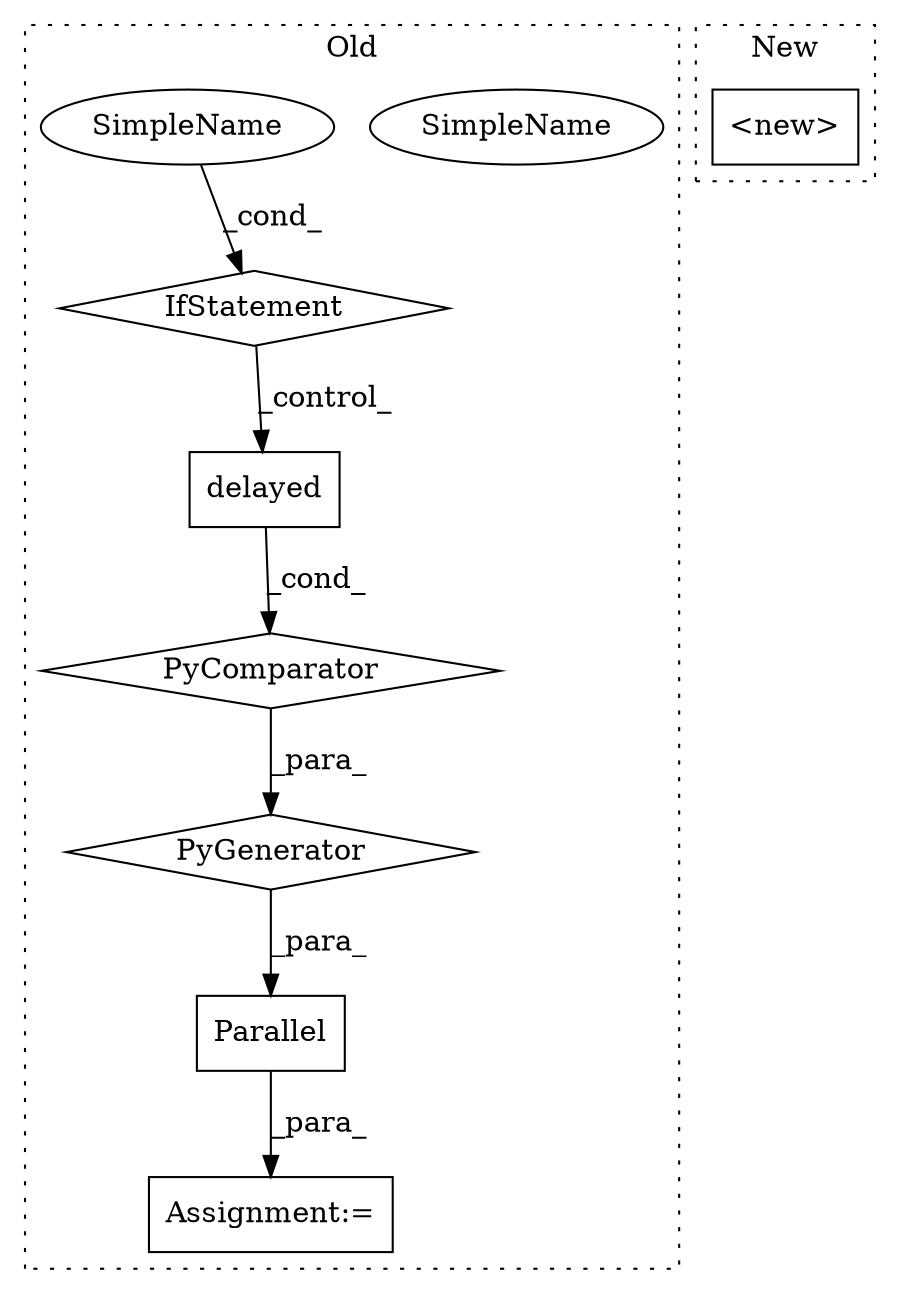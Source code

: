 digraph G {
subgraph cluster0 {
1 [label="delayed" a="32" s="2177,2196" l="8,1" shape="box"];
3 [label="Parallel" a="32" s="2157,2303" l="20,-3" shape="box"];
4 [label="IfStatement" a="25" s="2261" l="36" shape="diamond"];
5 [label="SimpleName" a="42" s="2292" l="5" shape="ellipse"];
6 [label="PyGenerator" a="107" s="2177" l="126" shape="diamond"];
7 [label="PyComparator" a="113" s="2261" l="36" shape="diamond"];
8 [label="Assignment:=" a="7" s="2156" l="1" shape="box"];
9 [label="SimpleName" a="42" s="2292" l="5" shape="ellipse"];
label = "Old";
style="dotted";
}
subgraph cluster1 {
2 [label="<new>" a="14" s="2176" l="15" shape="box"];
label = "New";
style="dotted";
}
1 -> 7 [label="_cond_"];
3 -> 8 [label="_para_"];
4 -> 1 [label="_control_"];
6 -> 3 [label="_para_"];
7 -> 6 [label="_para_"];
9 -> 4 [label="_cond_"];
}